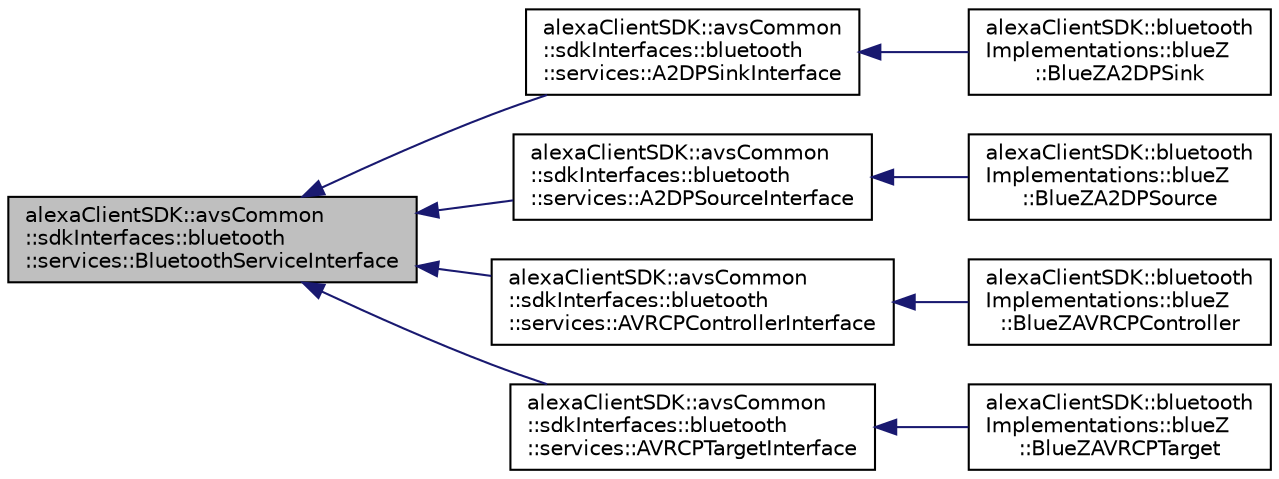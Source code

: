 digraph "alexaClientSDK::avsCommon::sdkInterfaces::bluetooth::services::BluetoothServiceInterface"
{
  edge [fontname="Helvetica",fontsize="10",labelfontname="Helvetica",labelfontsize="10"];
  node [fontname="Helvetica",fontsize="10",shape=record];
  rankdir="LR";
  Node1 [label="alexaClientSDK::avsCommon\l::sdkInterfaces::bluetooth\l::services::BluetoothServiceInterface",height=0.2,width=0.4,color="black", fillcolor="grey75", style="filled", fontcolor="black"];
  Node1 -> Node2 [dir="back",color="midnightblue",fontsize="10",style="solid",fontname="Helvetica"];
  Node2 [label="alexaClientSDK::avsCommon\l::sdkInterfaces::bluetooth\l::services::A2DPSinkInterface",height=0.2,width=0.4,color="black", fillcolor="white", style="filled",URL="$classalexa_client_s_d_k_1_1avs_common_1_1sdk_interfaces_1_1bluetooth_1_1services_1_1_a2_d_p_sink_interface.html"];
  Node2 -> Node3 [dir="back",color="midnightblue",fontsize="10",style="solid",fontname="Helvetica"];
  Node3 [label="alexaClientSDK::bluetooth\lImplementations::blueZ\l::BlueZA2DPSink",height=0.2,width=0.4,color="black", fillcolor="white", style="filled",URL="$classalexa_client_s_d_k_1_1bluetooth_implementations_1_1blue_z_1_1_blue_z_a2_d_p_sink.html"];
  Node1 -> Node4 [dir="back",color="midnightblue",fontsize="10",style="solid",fontname="Helvetica"];
  Node4 [label="alexaClientSDK::avsCommon\l::sdkInterfaces::bluetooth\l::services::A2DPSourceInterface",height=0.2,width=0.4,color="black", fillcolor="white", style="filled",URL="$classalexa_client_s_d_k_1_1avs_common_1_1sdk_interfaces_1_1bluetooth_1_1services_1_1_a2_d_p_source_interface.html"];
  Node4 -> Node5 [dir="back",color="midnightblue",fontsize="10",style="solid",fontname="Helvetica"];
  Node5 [label="alexaClientSDK::bluetooth\lImplementations::blueZ\l::BlueZA2DPSource",height=0.2,width=0.4,color="black", fillcolor="white", style="filled",URL="$classalexa_client_s_d_k_1_1bluetooth_implementations_1_1blue_z_1_1_blue_z_a2_d_p_source.html"];
  Node1 -> Node6 [dir="back",color="midnightblue",fontsize="10",style="solid",fontname="Helvetica"];
  Node6 [label="alexaClientSDK::avsCommon\l::sdkInterfaces::bluetooth\l::services::AVRCPControllerInterface",height=0.2,width=0.4,color="black", fillcolor="white", style="filled",URL="$classalexa_client_s_d_k_1_1avs_common_1_1sdk_interfaces_1_1bluetooth_1_1services_1_1_a_v_r_c_p_controller_interface.html",tooltip="Used to implement an instance of AVRCPController (Audio/Video Remote Control Profile). "];
  Node6 -> Node7 [dir="back",color="midnightblue",fontsize="10",style="solid",fontname="Helvetica"];
  Node7 [label="alexaClientSDK::bluetooth\lImplementations::blueZ\l::BlueZAVRCPController",height=0.2,width=0.4,color="black", fillcolor="white", style="filled",URL="$classalexa_client_s_d_k_1_1bluetooth_implementations_1_1blue_z_1_1_blue_z_a_v_r_c_p_controller.html"];
  Node1 -> Node8 [dir="back",color="midnightblue",fontsize="10",style="solid",fontname="Helvetica"];
  Node8 [label="alexaClientSDK::avsCommon\l::sdkInterfaces::bluetooth\l::services::AVRCPTargetInterface",height=0.2,width=0.4,color="black", fillcolor="white", style="filled",URL="$classalexa_client_s_d_k_1_1avs_common_1_1sdk_interfaces_1_1bluetooth_1_1services_1_1_a_v_r_c_p_target_interface.html",tooltip="Used to implement an instance of AVRCPTarget (Audio/Video Remote Control Profile). "];
  Node8 -> Node9 [dir="back",color="midnightblue",fontsize="10",style="solid",fontname="Helvetica"];
  Node9 [label="alexaClientSDK::bluetooth\lImplementations::blueZ\l::BlueZAVRCPTarget",height=0.2,width=0.4,color="black", fillcolor="white", style="filled",URL="$classalexa_client_s_d_k_1_1bluetooth_implementations_1_1blue_z_1_1_blue_z_a_v_r_c_p_target.html",tooltip="A BlueZ implementation of the AVRCPTargetInterface. "];
}
